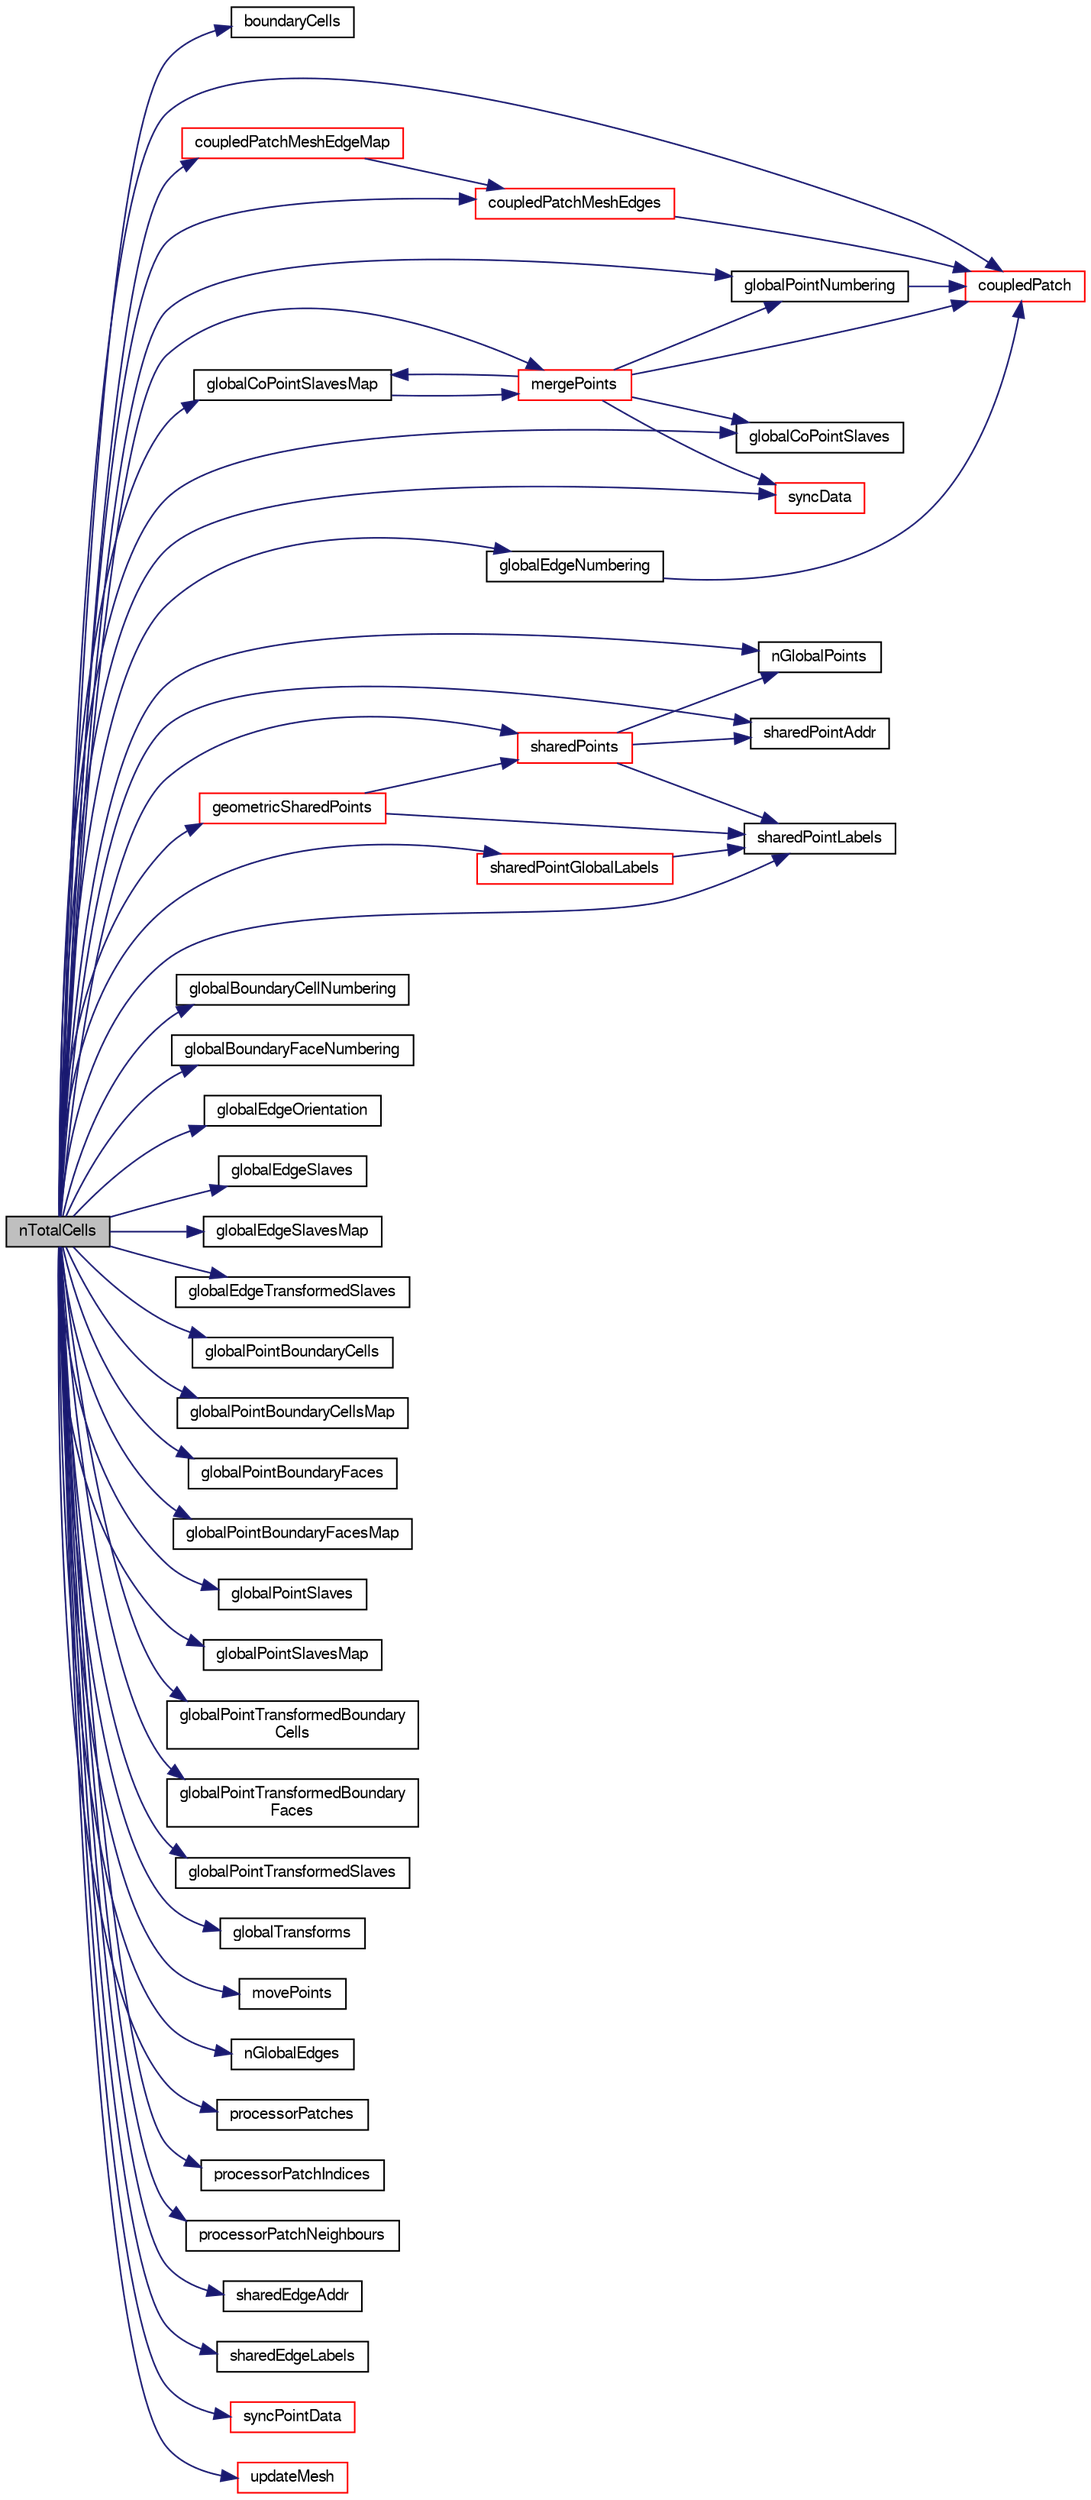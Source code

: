 digraph "nTotalCells"
{
  bgcolor="transparent";
  edge [fontname="FreeSans",fontsize="10",labelfontname="FreeSans",labelfontsize="10"];
  node [fontname="FreeSans",fontsize="10",shape=record];
  rankdir="LR";
  Node213 [label="nTotalCells",height=0.2,width=0.4,color="black", fillcolor="grey75", style="filled", fontcolor="black"];
  Node213 -> Node214 [color="midnightblue",fontsize="10",style="solid",fontname="FreeSans"];
  Node214 [label="boundaryCells",height=0.2,width=0.4,color="black",URL="$a27334.html#a865f343cad96be23b39d67c90da58d8c",tooltip="From boundary cell to mesh cell. "];
  Node213 -> Node215 [color="midnightblue",fontsize="10",style="solid",fontname="FreeSans"];
  Node215 [label="coupledPatch",height=0.2,width=0.4,color="red",URL="$a27334.html#adbf1d40edb1a4d9d7175cc03028a82e7",tooltip="Return patch of all coupled faces. "];
  Node213 -> Node271 [color="midnightblue",fontsize="10",style="solid",fontname="FreeSans"];
  Node271 [label="coupledPatchMeshEdgeMap",height=0.2,width=0.4,color="red",URL="$a27334.html#a2f6ee4e92e95e61002bcee5f48240053",tooltip="Return map from mesh edges to coupledPatch edges. "];
  Node271 -> Node272 [color="midnightblue",fontsize="10",style="solid",fontname="FreeSans"];
  Node272 [label="coupledPatchMeshEdges",height=0.2,width=0.4,color="red",URL="$a27334.html#aa00f3e08eda303a5809080b2474441b3",tooltip="Return map from coupledPatch edges to mesh edges. "];
  Node272 -> Node215 [color="midnightblue",fontsize="10",style="solid",fontname="FreeSans"];
  Node213 -> Node272 [color="midnightblue",fontsize="10",style="solid",fontname="FreeSans"];
  Node213 -> Node277 [color="midnightblue",fontsize="10",style="solid",fontname="FreeSans"];
  Node277 [label="geometricSharedPoints",height=0.2,width=0.4,color="red",URL="$a27334.html#a409137bf10693cd921aed0a5a75fed10",tooltip="Like sharedPoints but keeps cyclic points separate. "];
  Node277 -> Node278 [color="midnightblue",fontsize="10",style="solid",fontname="FreeSans"];
  Node278 [label="sharedPoints",height=0.2,width=0.4,color="red",URL="$a27334.html#ab7d3835b5505a69d153631e4c4865136",tooltip="Collect coordinates of shared points on all processors. "];
  Node278 -> Node279 [color="midnightblue",fontsize="10",style="solid",fontname="FreeSans"];
  Node279 [label="nGlobalPoints",height=0.2,width=0.4,color="black",URL="$a27334.html#a4f31040418dad56bff9ad0ed9dbf5db7",tooltip="Return number of globally shared points. "];
  Node278 -> Node280 [color="midnightblue",fontsize="10",style="solid",fontname="FreeSans"];
  Node280 [label="sharedPointAddr",height=0.2,width=0.4,color="black",URL="$a27334.html#a0dc2a71943c873f0761413d42cf39255",tooltip="Return addressing into the complete globally shared points. "];
  Node278 -> Node282 [color="midnightblue",fontsize="10",style="solid",fontname="FreeSans"];
  Node282 [label="sharedPointLabels",height=0.2,width=0.4,color="black",URL="$a27334.html#a7ea06a0f94bf7c119a76af3be79bfec2",tooltip="Return indices of local points that are globally shared. "];
  Node277 -> Node282 [color="midnightblue",fontsize="10",style="solid",fontname="FreeSans"];
  Node213 -> Node400 [color="midnightblue",fontsize="10",style="solid",fontname="FreeSans"];
  Node400 [label="globalBoundaryCellNumbering",height=0.2,width=0.4,color="black",URL="$a27334.html#abcd52fba3b59f0881b9e8e6c5597313b",tooltip="Numbering of boundary cells is according to boundaryCells() "];
  Node213 -> Node401 [color="midnightblue",fontsize="10",style="solid",fontname="FreeSans"];
  Node401 [label="globalBoundaryFaceNumbering",height=0.2,width=0.4,color="black",URL="$a27334.html#a8ae157832ac973471afee77c10de458b",tooltip="Numbering of boundary faces is face-mesh.nInternalFaces() "];
  Node213 -> Node402 [color="midnightblue",fontsize="10",style="solid",fontname="FreeSans"];
  Node402 [label="globalCoPointSlaves",height=0.2,width=0.4,color="black",URL="$a27334.html#aa5db81c664ee36aaa53618a57e0a0940"];
  Node213 -> Node403 [color="midnightblue",fontsize="10",style="solid",fontname="FreeSans"];
  Node403 [label="globalCoPointSlavesMap",height=0.2,width=0.4,color="black",URL="$a27334.html#a0b3a352a1bd504592c367a64ba7659f7"];
  Node403 -> Node404 [color="midnightblue",fontsize="10",style="solid",fontname="FreeSans"];
  Node404 [label="mergePoints",height=0.2,width=0.4,color="red",URL="$a27334.html#aa4df94c65c44d0e38bcd229cd913f042",tooltip="Helper for merging (collocated!) mesh point data. "];
  Node404 -> Node215 [color="midnightblue",fontsize="10",style="solid",fontname="FreeSans"];
  Node404 -> Node405 [color="midnightblue",fontsize="10",style="solid",fontname="FreeSans"];
  Node405 [label="globalPointNumbering",height=0.2,width=0.4,color="black",URL="$a27334.html#aff6f4a945b599a2e788f4bd96075ffc6",tooltip="Numbering of coupled points is according to coupledPatch. "];
  Node405 -> Node215 [color="midnightblue",fontsize="10",style="solid",fontname="FreeSans"];
  Node404 -> Node402 [color="midnightblue",fontsize="10",style="solid",fontname="FreeSans"];
  Node404 -> Node403 [color="midnightblue",fontsize="10",style="solid",fontname="FreeSans"];
  Node404 -> Node408 [color="midnightblue",fontsize="10",style="solid",fontname="FreeSans"];
  Node408 [label="syncData",height=0.2,width=0.4,color="red",URL="$a27334.html#a81fffc5ec4bfe50dd3ba0a3ca38ee2f1",tooltip="Helper: synchronise data with transforms. "];
  Node213 -> Node419 [color="midnightblue",fontsize="10",style="solid",fontname="FreeSans"];
  Node419 [label="globalEdgeNumbering",height=0.2,width=0.4,color="black",URL="$a27334.html#abfc1c298f80f197e2909adde46222158"];
  Node419 -> Node215 [color="midnightblue",fontsize="10",style="solid",fontname="FreeSans"];
  Node213 -> Node420 [color="midnightblue",fontsize="10",style="solid",fontname="FreeSans"];
  Node420 [label="globalEdgeOrientation",height=0.2,width=0.4,color="black",URL="$a27334.html#a04938f0c74cb65369f2e3f4528b6b57e",tooltip="Is my edge same orientation as master edge. "];
  Node213 -> Node421 [color="midnightblue",fontsize="10",style="solid",fontname="FreeSans"];
  Node421 [label="globalEdgeSlaves",height=0.2,width=0.4,color="black",URL="$a27334.html#afa581a6489608d506bd89d856d025035"];
  Node213 -> Node422 [color="midnightblue",fontsize="10",style="solid",fontname="FreeSans"];
  Node422 [label="globalEdgeSlavesMap",height=0.2,width=0.4,color="black",URL="$a27334.html#a8ade9363e1031c5b5623b27388bf9252"];
  Node213 -> Node423 [color="midnightblue",fontsize="10",style="solid",fontname="FreeSans"];
  Node423 [label="globalEdgeTransformedSlaves",height=0.2,width=0.4,color="black",URL="$a27334.html#a26441ca5632603facc931e1293df059d"];
  Node213 -> Node424 [color="midnightblue",fontsize="10",style="solid",fontname="FreeSans"];
  Node424 [label="globalPointBoundaryCells",height=0.2,width=0.4,color="black",URL="$a27334.html#aee6585aeb3f82fd7bef30cb5796e565c"];
  Node213 -> Node425 [color="midnightblue",fontsize="10",style="solid",fontname="FreeSans"];
  Node425 [label="globalPointBoundaryCellsMap",height=0.2,width=0.4,color="black",URL="$a27334.html#a50cd58fbcc4460fa4bba94f79b75b6c7"];
  Node213 -> Node426 [color="midnightblue",fontsize="10",style="solid",fontname="FreeSans"];
  Node426 [label="globalPointBoundaryFaces",height=0.2,width=0.4,color="black",URL="$a27334.html#a8761ce62fe9ef77ac91fab27be3b9704"];
  Node213 -> Node427 [color="midnightblue",fontsize="10",style="solid",fontname="FreeSans"];
  Node427 [label="globalPointBoundaryFacesMap",height=0.2,width=0.4,color="black",URL="$a27334.html#a6b56607718d7cfd31bff575e77705939"];
  Node213 -> Node405 [color="midnightblue",fontsize="10",style="solid",fontname="FreeSans"];
  Node213 -> Node428 [color="midnightblue",fontsize="10",style="solid",fontname="FreeSans"];
  Node428 [label="globalPointSlaves",height=0.2,width=0.4,color="black",URL="$a27334.html#abd6bb511169e3569e1a9b3e6aa050e4f"];
  Node213 -> Node429 [color="midnightblue",fontsize="10",style="solid",fontname="FreeSans"];
  Node429 [label="globalPointSlavesMap",height=0.2,width=0.4,color="black",URL="$a27334.html#a747bfe0f5583f76d7691018964bf660e"];
  Node213 -> Node430 [color="midnightblue",fontsize="10",style="solid",fontname="FreeSans"];
  Node430 [label="globalPointTransformedBoundary\lCells",height=0.2,width=0.4,color="black",URL="$a27334.html#a1ef3155eab89f748d809e5126eb18684"];
  Node213 -> Node431 [color="midnightblue",fontsize="10",style="solid",fontname="FreeSans"];
  Node431 [label="globalPointTransformedBoundary\lFaces",height=0.2,width=0.4,color="black",URL="$a27334.html#a8605d80c0f150f22c18e837afc09abcb"];
  Node213 -> Node432 [color="midnightblue",fontsize="10",style="solid",fontname="FreeSans"];
  Node432 [label="globalPointTransformedSlaves",height=0.2,width=0.4,color="black",URL="$a27334.html#ada74699f61ecc1bf6e786fac6a0d0284"];
  Node213 -> Node433 [color="midnightblue",fontsize="10",style="solid",fontname="FreeSans"];
  Node433 [label="globalTransforms",height=0.2,width=0.4,color="black",URL="$a27334.html#ac9bc896b4902c5873e7314dcc15477c8",tooltip="Global transforms numbering. "];
  Node213 -> Node404 [color="midnightblue",fontsize="10",style="solid",fontname="FreeSans"];
  Node213 -> Node434 [color="midnightblue",fontsize="10",style="solid",fontname="FreeSans"];
  Node434 [label="movePoints",height=0.2,width=0.4,color="black",URL="$a27334.html#a0ba77b0b036b107db06bafe301c800f1",tooltip="Update for moving points. "];
  Node213 -> Node435 [color="midnightblue",fontsize="10",style="solid",fontname="FreeSans"];
  Node435 [label="nGlobalEdges",height=0.2,width=0.4,color="black",URL="$a27334.html#a9e360d332adee906dee9e017999bf4c9",tooltip="Return number of globally shared edges. Demand-driven. "];
  Node213 -> Node279 [color="midnightblue",fontsize="10",style="solid",fontname="FreeSans"];
  Node213 -> Node436 [color="midnightblue",fontsize="10",style="solid",fontname="FreeSans"];
  Node436 [label="processorPatches",height=0.2,width=0.4,color="black",URL="$a27334.html#a2f446c9f35003bb8446e4f7124cd6aeb",tooltip="Return list of processor patch labels. "];
  Node213 -> Node437 [color="midnightblue",fontsize="10",style="solid",fontname="FreeSans"];
  Node437 [label="processorPatchIndices",height=0.2,width=0.4,color="black",URL="$a27334.html#a7245dd2100beee058d4f0d8b0e2ec993",tooltip="Return list of indices into processorPatches_ for each patch. "];
  Node213 -> Node438 [color="midnightblue",fontsize="10",style="solid",fontname="FreeSans"];
  Node438 [label="processorPatchNeighbours",height=0.2,width=0.4,color="black",URL="$a27334.html#ae319cbe601bda3813e1fc761edc38926",tooltip="Return processorPatchIndices of the neighbours. "];
  Node213 -> Node439 [color="midnightblue",fontsize="10",style="solid",fontname="FreeSans"];
  Node439 [label="sharedEdgeAddr",height=0.2,width=0.4,color="black",URL="$a27334.html#a3ce4eaadf6b9b9ca27189aa3e13ba6be",tooltip="Return addressing into the complete globally shared edge. "];
  Node213 -> Node440 [color="midnightblue",fontsize="10",style="solid",fontname="FreeSans"];
  Node440 [label="sharedEdgeLabels",height=0.2,width=0.4,color="black",URL="$a27334.html#ad2295444000a9b148676b1ab8d4890e1",tooltip="Return indices of local edges that are globally shared. "];
  Node213 -> Node280 [color="midnightblue",fontsize="10",style="solid",fontname="FreeSans"];
  Node213 -> Node441 [color="midnightblue",fontsize="10",style="solid",fontname="FreeSans"];
  Node441 [label="sharedPointGlobalLabels",height=0.2,width=0.4,color="red",URL="$a27334.html#aa534ca431115ff0cfdd8bda57ccd0d52",tooltip="Return shared point global labels. Tries to read. "];
  Node441 -> Node282 [color="midnightblue",fontsize="10",style="solid",fontname="FreeSans"];
  Node213 -> Node282 [color="midnightblue",fontsize="10",style="solid",fontname="FreeSans"];
  Node213 -> Node278 [color="midnightblue",fontsize="10",style="solid",fontname="FreeSans"];
  Node213 -> Node408 [color="midnightblue",fontsize="10",style="solid",fontname="FreeSans"];
  Node213 -> Node444 [color="midnightblue",fontsize="10",style="solid",fontname="FreeSans"];
  Node444 [label="syncPointData",height=0.2,width=0.4,color="red",URL="$a27334.html#ab1fec26488731ebaf36bbaab0bec89ea",tooltip="Helper to synchronise coupled patch point data. "];
  Node213 -> Node445 [color="midnightblue",fontsize="10",style="solid",fontname="FreeSans"];
  Node445 [label="updateMesh",height=0.2,width=0.4,color="red",URL="$a27334.html#ae5693a309a936ac1040dd48c2881677f",tooltip="Change global mesh data given a topological change. Does a. "];
}
